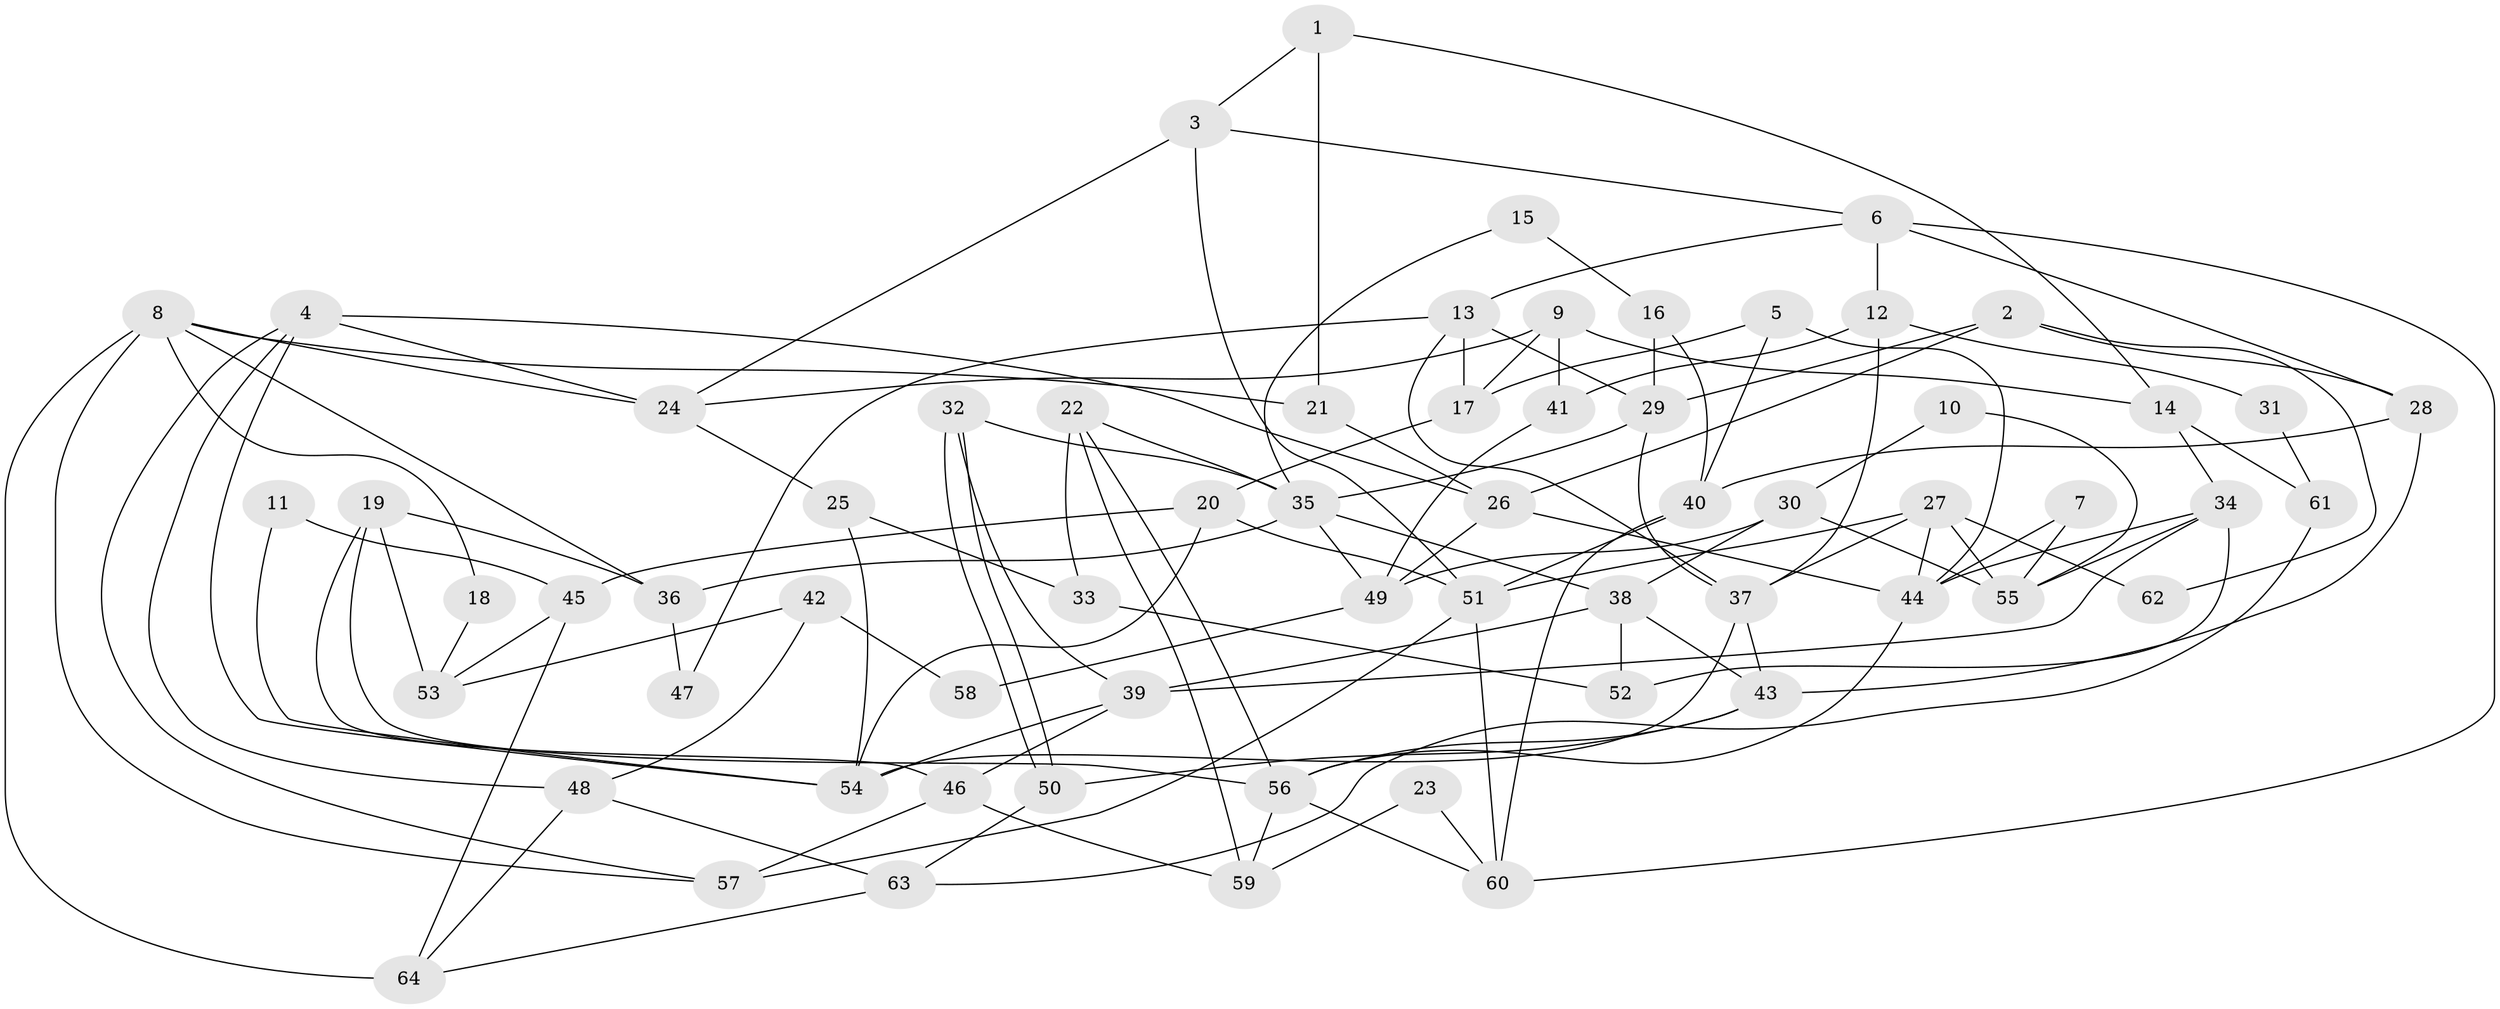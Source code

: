 // Generated by graph-tools (version 1.1) at 2025/01/03/09/25 03:01:59]
// undirected, 64 vertices, 128 edges
graph export_dot {
graph [start="1"]
  node [color=gray90,style=filled];
  1;
  2;
  3;
  4;
  5;
  6;
  7;
  8;
  9;
  10;
  11;
  12;
  13;
  14;
  15;
  16;
  17;
  18;
  19;
  20;
  21;
  22;
  23;
  24;
  25;
  26;
  27;
  28;
  29;
  30;
  31;
  32;
  33;
  34;
  35;
  36;
  37;
  38;
  39;
  40;
  41;
  42;
  43;
  44;
  45;
  46;
  47;
  48;
  49;
  50;
  51;
  52;
  53;
  54;
  55;
  56;
  57;
  58;
  59;
  60;
  61;
  62;
  63;
  64;
  1 -- 14;
  1 -- 3;
  1 -- 21;
  2 -- 28;
  2 -- 29;
  2 -- 26;
  2 -- 62;
  3 -- 6;
  3 -- 24;
  3 -- 51;
  4 -- 54;
  4 -- 24;
  4 -- 26;
  4 -- 48;
  4 -- 57;
  5 -- 44;
  5 -- 40;
  5 -- 17;
  6 -- 12;
  6 -- 28;
  6 -- 13;
  6 -- 60;
  7 -- 44;
  7 -- 55;
  8 -- 57;
  8 -- 21;
  8 -- 18;
  8 -- 24;
  8 -- 36;
  8 -- 64;
  9 -- 17;
  9 -- 24;
  9 -- 14;
  9 -- 41;
  10 -- 55;
  10 -- 30;
  11 -- 45;
  11 -- 54;
  12 -- 37;
  12 -- 41;
  12 -- 31;
  13 -- 37;
  13 -- 17;
  13 -- 29;
  13 -- 47;
  14 -- 34;
  14 -- 61;
  15 -- 16;
  15 -- 35;
  16 -- 29;
  16 -- 40;
  17 -- 20;
  18 -- 53;
  19 -- 46;
  19 -- 56;
  19 -- 36;
  19 -- 53;
  20 -- 51;
  20 -- 45;
  20 -- 54;
  21 -- 26;
  22 -- 56;
  22 -- 35;
  22 -- 33;
  22 -- 59;
  23 -- 59;
  23 -- 60;
  24 -- 25;
  25 -- 54;
  25 -- 33;
  26 -- 44;
  26 -- 49;
  27 -- 51;
  27 -- 44;
  27 -- 37;
  27 -- 55;
  27 -- 62;
  28 -- 43;
  28 -- 40;
  29 -- 35;
  29 -- 37;
  30 -- 49;
  30 -- 55;
  30 -- 38;
  31 -- 61;
  32 -- 50;
  32 -- 50;
  32 -- 35;
  32 -- 39;
  33 -- 52;
  34 -- 44;
  34 -- 39;
  34 -- 52;
  34 -- 55;
  35 -- 36;
  35 -- 38;
  35 -- 49;
  36 -- 47;
  37 -- 43;
  37 -- 54;
  38 -- 39;
  38 -- 43;
  38 -- 52;
  39 -- 54;
  39 -- 46;
  40 -- 60;
  40 -- 51;
  41 -- 49;
  42 -- 48;
  42 -- 53;
  42 -- 58;
  43 -- 50;
  43 -- 56;
  44 -- 56;
  45 -- 64;
  45 -- 53;
  46 -- 57;
  46 -- 59;
  48 -- 64;
  48 -- 63;
  49 -- 58;
  50 -- 63;
  51 -- 60;
  51 -- 57;
  56 -- 59;
  56 -- 60;
  61 -- 63;
  63 -- 64;
}
